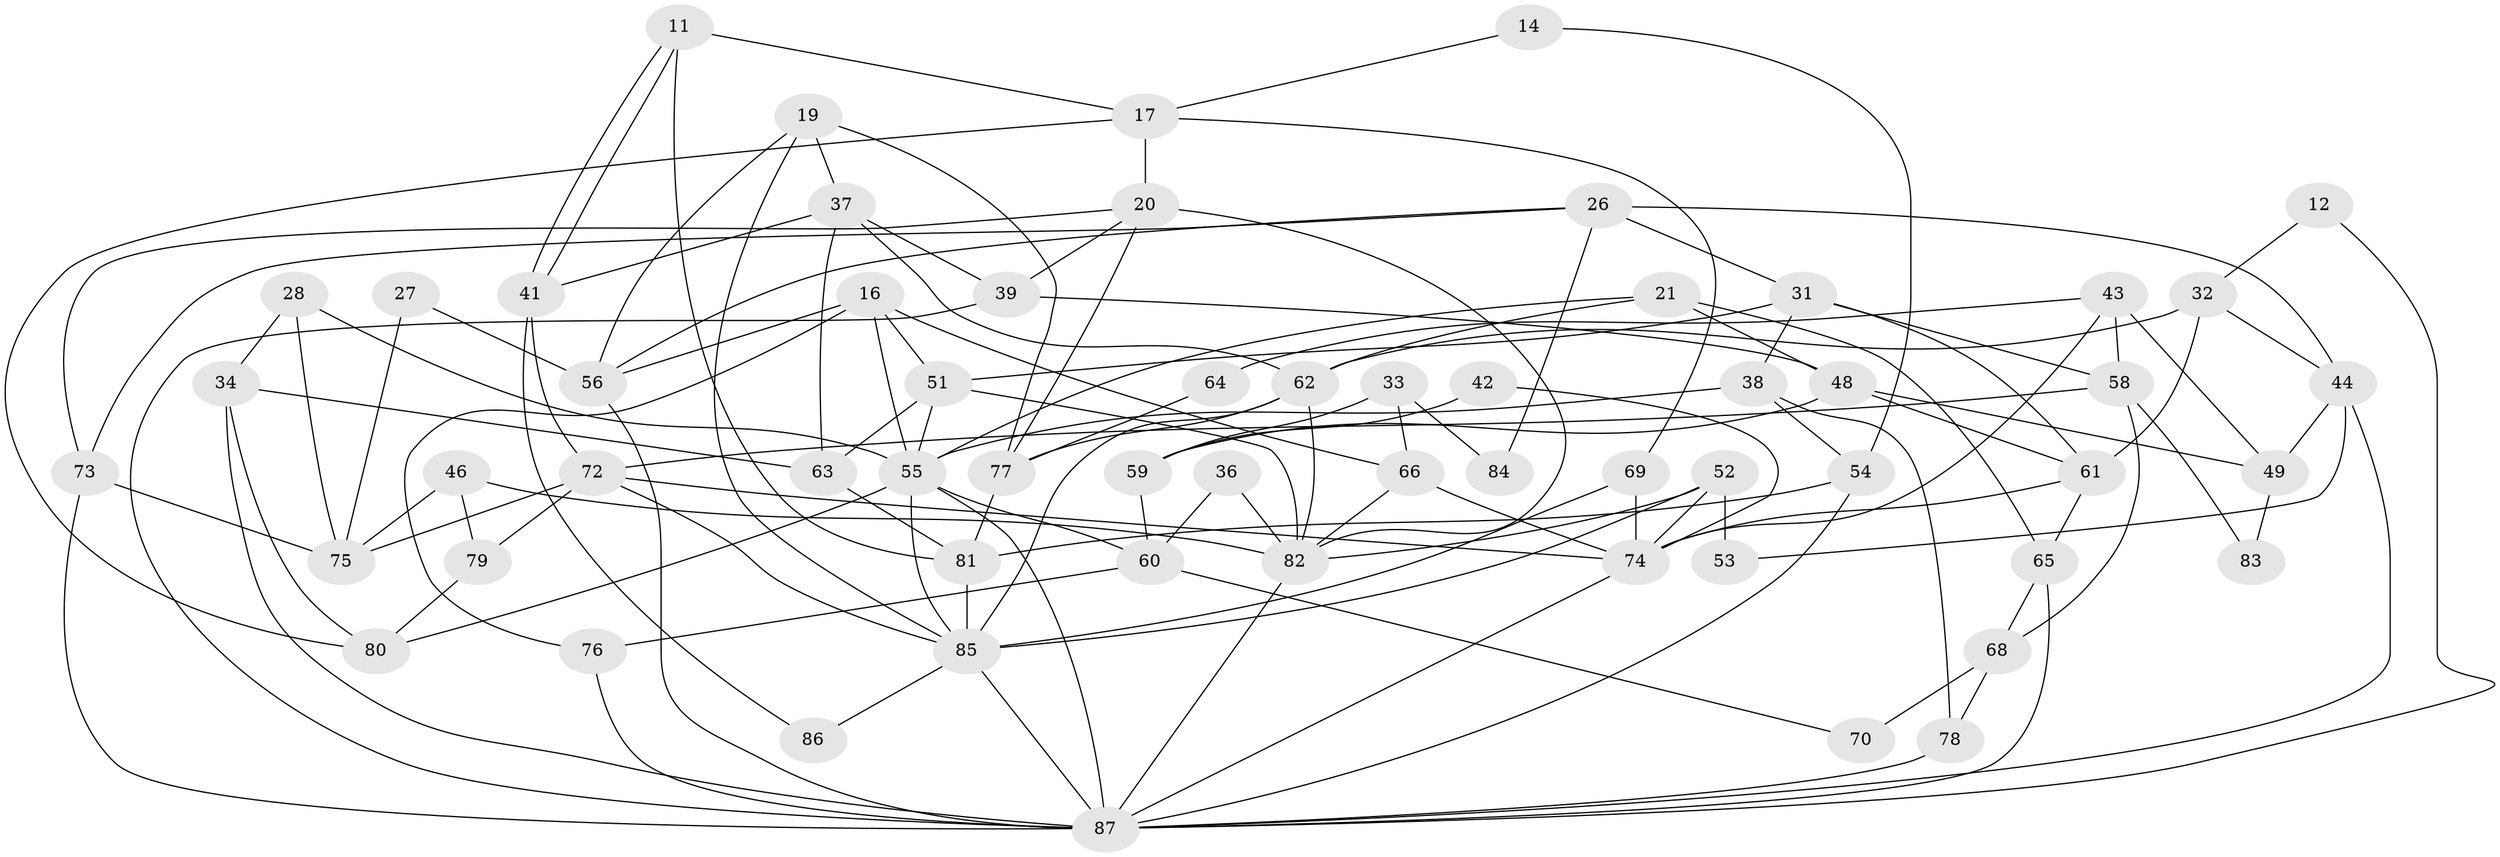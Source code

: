// original degree distribution, {4: 0.3218390804597701, 3: 0.21839080459770116, 6: 0.05747126436781609, 2: 0.13793103448275862, 7: 0.05747126436781609, 5: 0.20689655172413793}
// Generated by graph-tools (version 1.1) at 2025/53/03/04/25 21:53:50]
// undirected, 60 vertices, 130 edges
graph export_dot {
graph [start="1"]
  node [color=gray90,style=filled];
  11;
  12;
  14;
  16 [super="+8"];
  17 [super="+5"];
  19;
  20;
  21;
  26;
  27;
  28;
  31 [super="+4"];
  32;
  33;
  34;
  36;
  37;
  38;
  39;
  41 [super="+13"];
  42;
  43;
  44 [super="+7+30"];
  46 [super="+22"];
  48;
  49 [super="+23"];
  51 [super="+50"];
  52 [super="+2"];
  53;
  54;
  55 [super="+1+40"];
  56;
  58 [super="+47"];
  59;
  60 [super="+35"];
  61 [super="+29"];
  62;
  63;
  64;
  65;
  66;
  68;
  69;
  70;
  72 [super="+57"];
  73;
  74 [super="+45"];
  75;
  76;
  77 [super="+24"];
  78;
  79;
  80;
  81 [super="+67"];
  82 [super="+9"];
  83;
  84;
  85 [super="+71"];
  86;
  87 [super="+25+18"];
  11 -- 41;
  11 -- 41;
  11 -- 81 [weight=2];
  11 -- 17;
  12 -- 32;
  12 -- 87;
  14 -- 54;
  14 -- 17;
  16 -- 76;
  16 -- 56 [weight=2];
  16 -- 51;
  16 -- 66;
  16 -- 55;
  17 -- 20;
  17 -- 69;
  17 -- 80;
  19 -- 56;
  19 -- 37;
  19 -- 85;
  19 -- 77;
  20 -- 39;
  20 -- 73;
  20 -- 77;
  20 -- 82;
  21 -- 62;
  21 -- 65;
  21 -- 48;
  21 -- 55;
  26 -- 73;
  26 -- 56;
  26 -- 44;
  26 -- 84;
  26 -- 31;
  27 -- 56;
  27 -- 75;
  28 -- 55;
  28 -- 75;
  28 -- 34;
  31 -- 38;
  31 -- 61;
  31 -- 51;
  31 -- 58;
  32 -- 62;
  32 -- 61 [weight=2];
  32 -- 44;
  33 -- 59;
  33 -- 66;
  33 -- 84;
  34 -- 63;
  34 -- 80;
  34 -- 87;
  36 -- 82 [weight=2];
  36 -- 60;
  37 -- 62;
  37 -- 39;
  37 -- 63;
  37 -- 41;
  38 -- 78;
  38 -- 54;
  38 -- 55;
  39 -- 87;
  39 -- 48;
  41 -- 86;
  41 -- 72 [weight=2];
  42 -- 59;
  42 -- 74;
  43 -- 74;
  43 -- 58 [weight=2];
  43 -- 49;
  43 -- 64;
  44 -- 49;
  44 -- 87 [weight=2];
  44 -- 53;
  46 -- 82;
  46 -- 75;
  46 -- 79;
  48 -- 59;
  48 -- 61;
  48 -- 49;
  49 -- 83;
  51 -- 82 [weight=2];
  51 -- 63;
  51 -- 55;
  52 -- 82;
  52 -- 53;
  52 -- 85;
  52 -- 74;
  54 -- 81;
  54 -- 87;
  55 -- 87;
  55 -- 60 [weight=2];
  55 -- 80;
  55 -- 85;
  56 -- 87;
  58 -- 83;
  58 -- 68;
  58 -- 72;
  59 -- 60 [weight=2];
  60 -- 76 [weight=2];
  60 -- 70;
  61 -- 65;
  61 -- 74;
  62 -- 77;
  62 -- 82 [weight=2];
  62 -- 85;
  63 -- 81;
  64 -- 77;
  65 -- 68;
  65 -- 87;
  66 -- 74;
  66 -- 82;
  68 -- 70;
  68 -- 78;
  69 -- 74;
  69 -- 85;
  72 -- 85 [weight=2];
  72 -- 74 [weight=2];
  72 -- 79;
  72 -- 75;
  73 -- 87 [weight=2];
  73 -- 75;
  74 -- 87;
  76 -- 87;
  77 -- 81;
  78 -- 87;
  79 -- 80;
  81 -- 85;
  82 -- 87 [weight=2];
  85 -- 87 [weight=2];
  85 -- 86;
}
